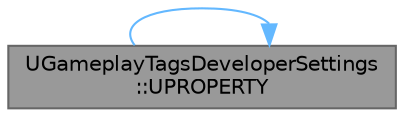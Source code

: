 digraph "UGameplayTagsDeveloperSettings::UPROPERTY"
{
 // INTERACTIVE_SVG=YES
 // LATEX_PDF_SIZE
  bgcolor="transparent";
  edge [fontname=Helvetica,fontsize=10,labelfontname=Helvetica,labelfontsize=10];
  node [fontname=Helvetica,fontsize=10,shape=box,height=0.2,width=0.4];
  rankdir="LR";
  Node1 [id="Node000001",label="UGameplayTagsDeveloperSettings\l::UPROPERTY",height=0.2,width=0.4,color="gray40", fillcolor="grey60", style="filled", fontcolor="black",tooltip="Allows new tags to be saved into their own INI file."];
  Node1 -> Node1 [id="edge1_Node000001_Node000001",color="steelblue1",style="solid",tooltip=" "];
}
